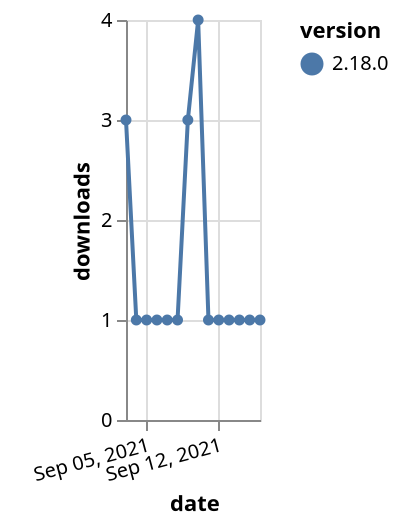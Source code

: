 {"$schema": "https://vega.github.io/schema/vega-lite/v5.json", "description": "A simple bar chart with embedded data.", "data": {"values": [{"date": "2021-09-03", "total": 523, "delta": 3, "version": "2.18.0"}, {"date": "2021-09-04", "total": 524, "delta": 1, "version": "2.18.0"}, {"date": "2021-09-05", "total": 525, "delta": 1, "version": "2.18.0"}, {"date": "2021-09-06", "total": 526, "delta": 1, "version": "2.18.0"}, {"date": "2021-09-07", "total": 527, "delta": 1, "version": "2.18.0"}, {"date": "2021-09-08", "total": 528, "delta": 1, "version": "2.18.0"}, {"date": "2021-09-09", "total": 531, "delta": 3, "version": "2.18.0"}, {"date": "2021-09-10", "total": 535, "delta": 4, "version": "2.18.0"}, {"date": "2021-09-11", "total": 536, "delta": 1, "version": "2.18.0"}, {"date": "2021-09-12", "total": 537, "delta": 1, "version": "2.18.0"}, {"date": "2021-09-13", "total": 538, "delta": 1, "version": "2.18.0"}, {"date": "2021-09-14", "total": 539, "delta": 1, "version": "2.18.0"}, {"date": "2021-09-15", "total": 540, "delta": 1, "version": "2.18.0"}, {"date": "2021-09-16", "total": 541, "delta": 1, "version": "2.18.0"}]}, "width": "container", "mark": {"type": "line", "point": {"filled": true}}, "encoding": {"x": {"field": "date", "type": "temporal", "timeUnit": "yearmonthdate", "title": "date", "axis": {"labelAngle": -15}}, "y": {"field": "delta", "type": "quantitative", "title": "downloads"}, "color": {"field": "version", "type": "nominal"}, "tooltip": {"field": "delta"}}}